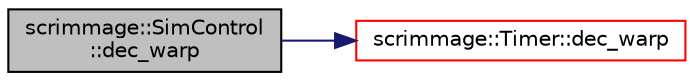 digraph "scrimmage::SimControl::dec_warp"
{
 // LATEX_PDF_SIZE
  edge [fontname="Helvetica",fontsize="10",labelfontname="Helvetica",labelfontsize="10"];
  node [fontname="Helvetica",fontsize="10",shape=record];
  rankdir="LR";
  Node1 [label="scrimmage::SimControl\l::dec_warp",height=0.2,width=0.4,color="black", fillcolor="grey75", style="filled", fontcolor="black",tooltip=" "];
  Node1 -> Node2 [color="midnightblue",fontsize="10",style="solid",fontname="Helvetica"];
  Node2 [label="scrimmage::Timer::dec_warp",height=0.2,width=0.4,color="red", fillcolor="white", style="filled",URL="$classscrimmage_1_1Timer.html#a777743aa8ed9950427c82437db5d4e3e",tooltip=" "];
}
